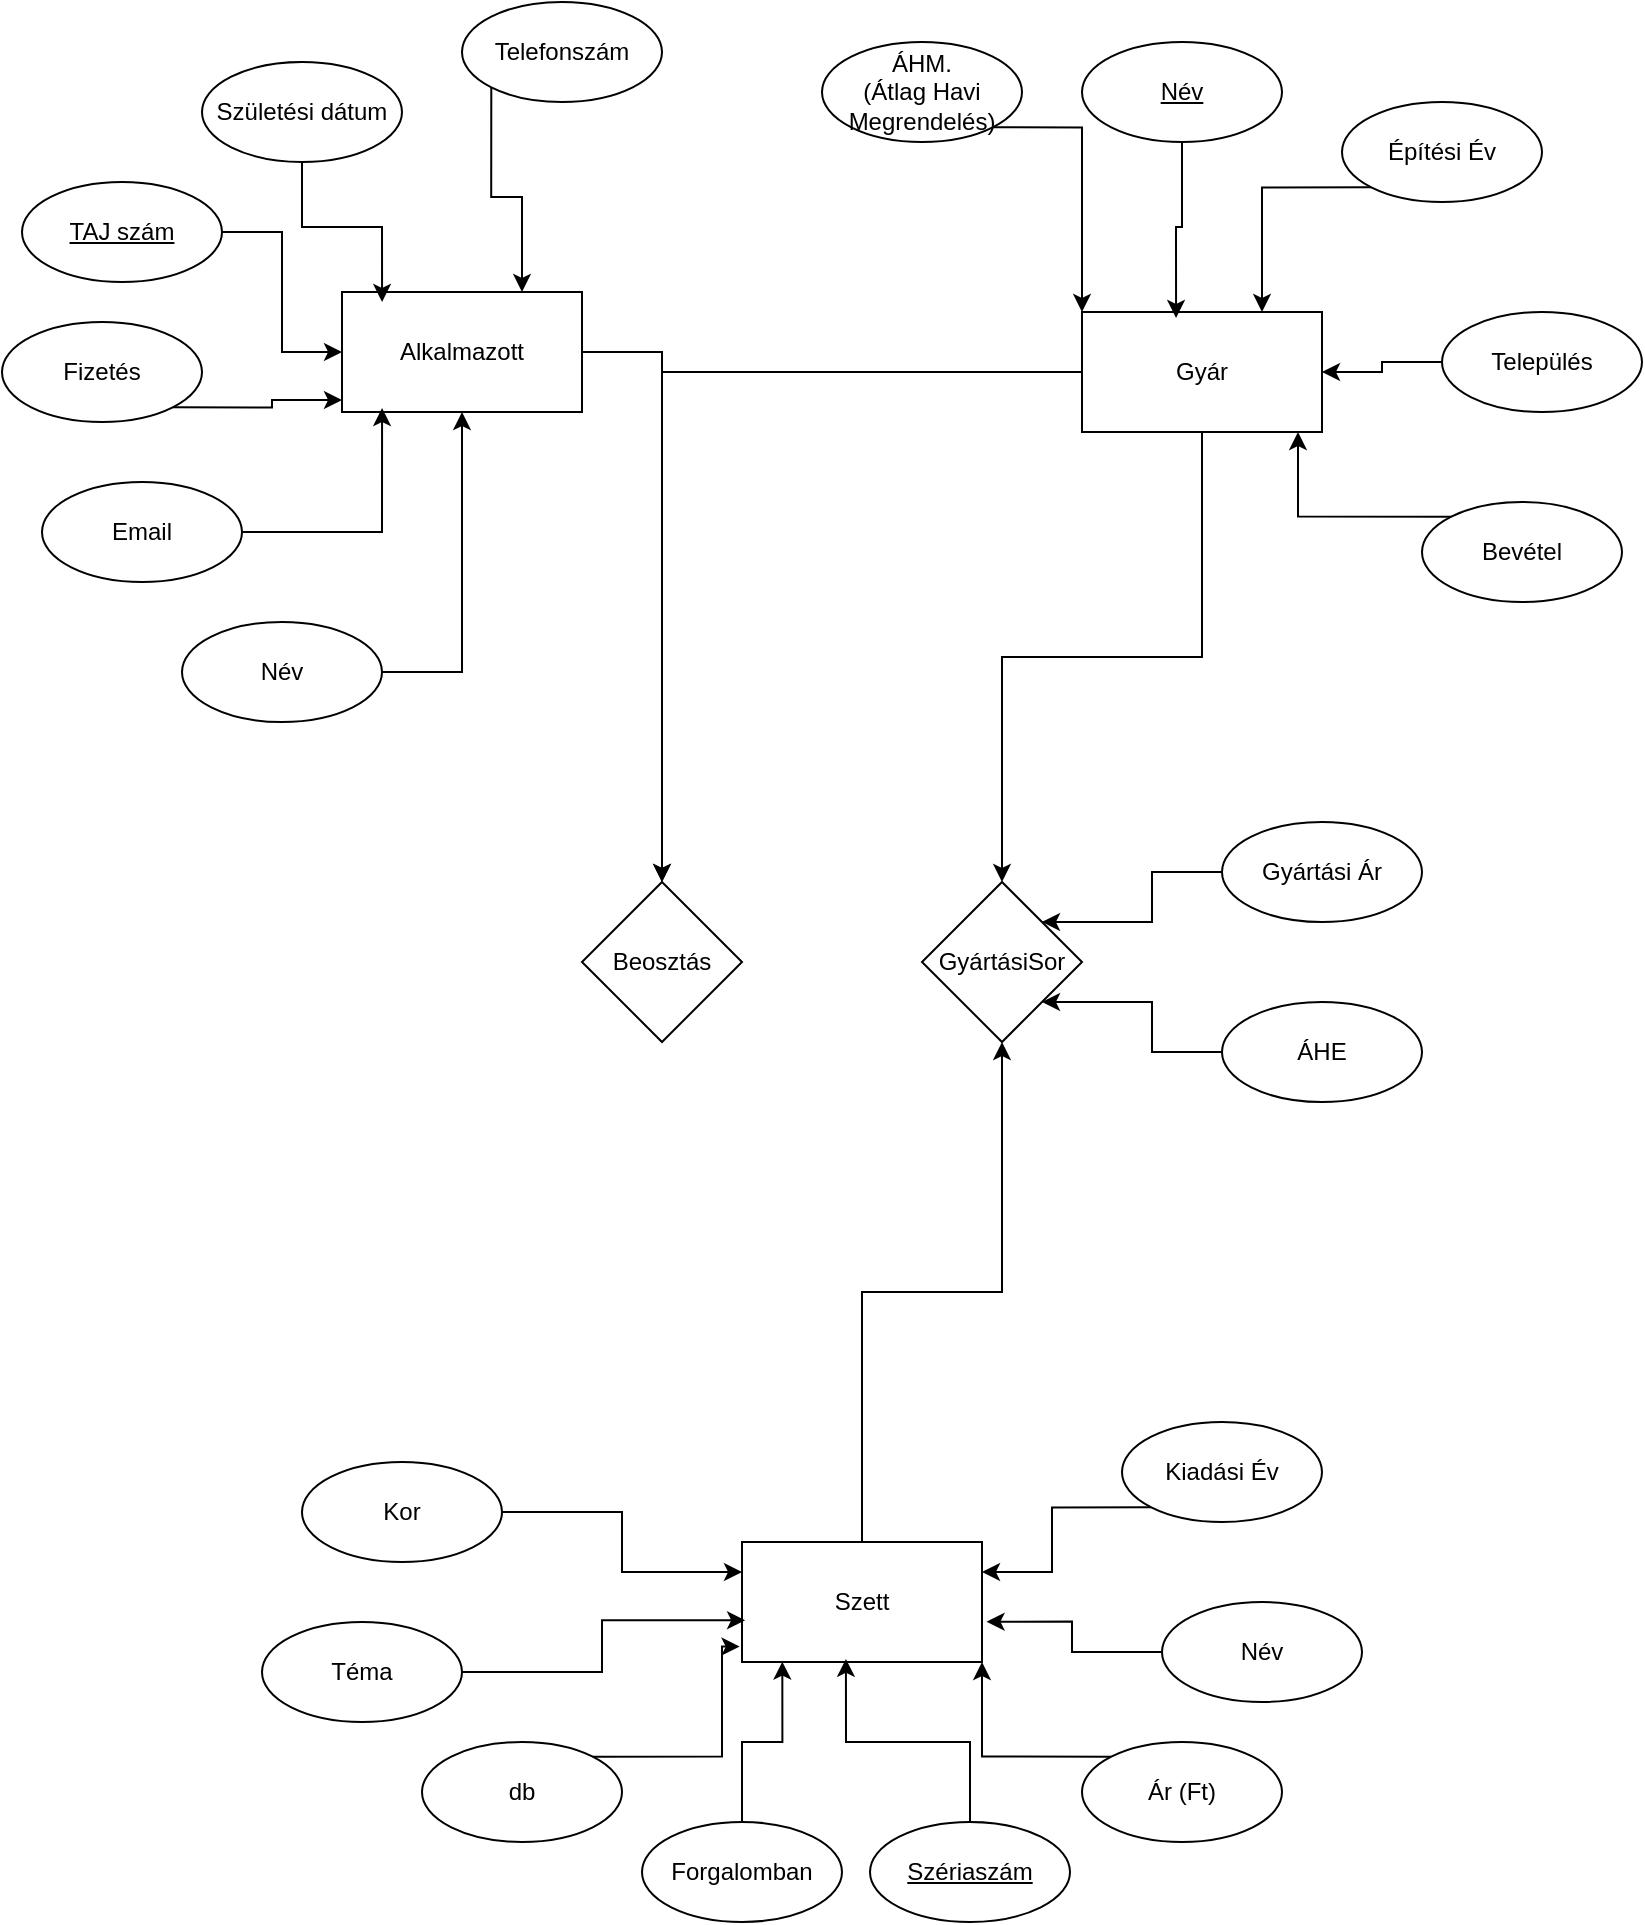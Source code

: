 <mxfile version="23.1.5" type="device">
  <diagram id="C5RBs43oDa-KdzZeNtuy" name="Page-1">
    <mxGraphModel dx="1510" dy="803" grid="1" gridSize="10" guides="1" tooltips="1" connect="1" arrows="1" fold="1" page="1" pageScale="1" pageWidth="827" pageHeight="1169" math="0" shadow="0">
      <root>
        <mxCell id="WIyWlLk6GJQsqaUBKTNV-0" />
        <mxCell id="WIyWlLk6GJQsqaUBKTNV-1" parent="WIyWlLk6GJQsqaUBKTNV-0" />
        <mxCell id="JN-tZdKUEvb5HZ7JXDSX-49" style="edgeStyle=orthogonalEdgeStyle;rounded=0;orthogonalLoop=1;jettySize=auto;html=1;entryX=0.5;entryY=0;entryDx=0;entryDy=0;" parent="WIyWlLk6GJQsqaUBKTNV-1" source="JN-tZdKUEvb5HZ7JXDSX-1" target="JN-tZdKUEvb5HZ7JXDSX-4" edge="1">
          <mxGeometry relative="1" as="geometry">
            <Array as="points">
              <mxPoint x="270" y="185" />
            </Array>
          </mxGeometry>
        </mxCell>
        <mxCell id="JN-tZdKUEvb5HZ7JXDSX-1" value="Alkalmazott" style="rounded=0;whiteSpace=wrap;html=1;" parent="WIyWlLk6GJQsqaUBKTNV-1" vertex="1">
          <mxGeometry x="110" y="155" width="120" height="60" as="geometry" />
        </mxCell>
        <mxCell id="JN-tZdKUEvb5HZ7JXDSX-50" style="edgeStyle=orthogonalEdgeStyle;rounded=0;orthogonalLoop=1;jettySize=auto;html=1;exitX=0;exitY=0.5;exitDx=0;exitDy=0;entryX=0.5;entryY=0;entryDx=0;entryDy=0;" parent="WIyWlLk6GJQsqaUBKTNV-1" source="JN-tZdKUEvb5HZ7JXDSX-2" target="JN-tZdKUEvb5HZ7JXDSX-4" edge="1">
          <mxGeometry relative="1" as="geometry" />
        </mxCell>
        <mxCell id="JN-tZdKUEvb5HZ7JXDSX-58" style="edgeStyle=orthogonalEdgeStyle;rounded=0;orthogonalLoop=1;jettySize=auto;html=1;" parent="WIyWlLk6GJQsqaUBKTNV-1" source="JN-tZdKUEvb5HZ7JXDSX-2" target="JN-tZdKUEvb5HZ7JXDSX-5" edge="1">
          <mxGeometry relative="1" as="geometry" />
        </mxCell>
        <mxCell id="JN-tZdKUEvb5HZ7JXDSX-2" value="Gyár" style="rounded=0;whiteSpace=wrap;html=1;" parent="WIyWlLk6GJQsqaUBKTNV-1" vertex="1">
          <mxGeometry x="480" y="165" width="120" height="60" as="geometry" />
        </mxCell>
        <mxCell id="JN-tZdKUEvb5HZ7JXDSX-59" style="edgeStyle=orthogonalEdgeStyle;rounded=0;orthogonalLoop=1;jettySize=auto;html=1;entryX=0.5;entryY=1;entryDx=0;entryDy=0;" parent="WIyWlLk6GJQsqaUBKTNV-1" source="JN-tZdKUEvb5HZ7JXDSX-3" target="JN-tZdKUEvb5HZ7JXDSX-5" edge="1">
          <mxGeometry relative="1" as="geometry" />
        </mxCell>
        <mxCell id="JN-tZdKUEvb5HZ7JXDSX-3" value="Szett" style="rounded=0;whiteSpace=wrap;html=1;" parent="WIyWlLk6GJQsqaUBKTNV-1" vertex="1">
          <mxGeometry x="310" y="780" width="120" height="60" as="geometry" />
        </mxCell>
        <mxCell id="JN-tZdKUEvb5HZ7JXDSX-4" value="Beosztás" style="rhombus;whiteSpace=wrap;html=1;" parent="WIyWlLk6GJQsqaUBKTNV-1" vertex="1">
          <mxGeometry x="230" y="450" width="80" height="80" as="geometry" />
        </mxCell>
        <mxCell id="JN-tZdKUEvb5HZ7JXDSX-5" value="GyártásiSor" style="rhombus;whiteSpace=wrap;html=1;" parent="WIyWlLk6GJQsqaUBKTNV-1" vertex="1">
          <mxGeometry x="400" y="450" width="80" height="80" as="geometry" />
        </mxCell>
        <mxCell id="JN-tZdKUEvb5HZ7JXDSX-15" style="edgeStyle=orthogonalEdgeStyle;rounded=0;orthogonalLoop=1;jettySize=auto;html=1;exitX=1;exitY=0.5;exitDx=0;exitDy=0;entryX=0;entryY=0.5;entryDx=0;entryDy=0;" parent="WIyWlLk6GJQsqaUBKTNV-1" source="JN-tZdKUEvb5HZ7JXDSX-6" target="JN-tZdKUEvb5HZ7JXDSX-1" edge="1">
          <mxGeometry relative="1" as="geometry" />
        </mxCell>
        <mxCell id="JN-tZdKUEvb5HZ7JXDSX-6" value="&lt;u&gt;TAJ szám&lt;/u&gt;" style="ellipse;whiteSpace=wrap;html=1;" parent="WIyWlLk6GJQsqaUBKTNV-1" vertex="1">
          <mxGeometry x="-50" y="100" width="100" height="50" as="geometry" />
        </mxCell>
        <mxCell id="JN-tZdKUEvb5HZ7JXDSX-18" style="edgeStyle=orthogonalEdgeStyle;rounded=0;orthogonalLoop=1;jettySize=auto;html=1;exitX=1;exitY=0.5;exitDx=0;exitDy=0;entryX=0.5;entryY=1;entryDx=0;entryDy=0;" parent="WIyWlLk6GJQsqaUBKTNV-1" source="JN-tZdKUEvb5HZ7JXDSX-7" target="JN-tZdKUEvb5HZ7JXDSX-1" edge="1">
          <mxGeometry relative="1" as="geometry" />
        </mxCell>
        <mxCell id="JN-tZdKUEvb5HZ7JXDSX-7" value="Név" style="ellipse;whiteSpace=wrap;html=1;aspect=fixed;" parent="WIyWlLk6GJQsqaUBKTNV-1" vertex="1">
          <mxGeometry x="30" y="320" width="100" height="50" as="geometry" />
        </mxCell>
        <mxCell id="JN-tZdKUEvb5HZ7JXDSX-8" value="Születési dátum" style="ellipse;whiteSpace=wrap;html=1;aspect=fixed;" parent="WIyWlLk6GJQsqaUBKTNV-1" vertex="1">
          <mxGeometry x="40" y="40" width="100" height="50" as="geometry" />
        </mxCell>
        <mxCell id="JN-tZdKUEvb5HZ7JXDSX-9" value="Email" style="ellipse;whiteSpace=wrap;html=1;aspect=fixed;" parent="WIyWlLk6GJQsqaUBKTNV-1" vertex="1">
          <mxGeometry x="-40" y="250" width="100" height="50" as="geometry" />
        </mxCell>
        <mxCell id="JN-tZdKUEvb5HZ7JXDSX-13" style="edgeStyle=orthogonalEdgeStyle;rounded=0;orthogonalLoop=1;jettySize=auto;html=1;exitX=0;exitY=1;exitDx=0;exitDy=0;entryX=0.75;entryY=0;entryDx=0;entryDy=0;" parent="WIyWlLk6GJQsqaUBKTNV-1" source="JN-tZdKUEvb5HZ7JXDSX-10" target="JN-tZdKUEvb5HZ7JXDSX-1" edge="1">
          <mxGeometry relative="1" as="geometry" />
        </mxCell>
        <mxCell id="JN-tZdKUEvb5HZ7JXDSX-10" value="Telefonszám" style="ellipse;whiteSpace=wrap;html=1;aspect=fixed;" parent="WIyWlLk6GJQsqaUBKTNV-1" vertex="1">
          <mxGeometry x="170" y="10" width="100" height="50" as="geometry" />
        </mxCell>
        <mxCell id="JN-tZdKUEvb5HZ7JXDSX-11" value="Fizetés" style="ellipse;whiteSpace=wrap;html=1;aspect=fixed;" parent="WIyWlLk6GJQsqaUBKTNV-1" vertex="1">
          <mxGeometry x="-60" y="170" width="100" height="50" as="geometry" />
        </mxCell>
        <mxCell id="JN-tZdKUEvb5HZ7JXDSX-12" style="edgeStyle=orthogonalEdgeStyle;rounded=0;orthogonalLoop=1;jettySize=auto;html=1;exitX=0.5;exitY=1;exitDx=0;exitDy=0;" parent="WIyWlLk6GJQsqaUBKTNV-1" source="JN-tZdKUEvb5HZ7JXDSX-6" target="JN-tZdKUEvb5HZ7JXDSX-6" edge="1">
          <mxGeometry relative="1" as="geometry" />
        </mxCell>
        <mxCell id="JN-tZdKUEvb5HZ7JXDSX-14" style="edgeStyle=orthogonalEdgeStyle;rounded=0;orthogonalLoop=1;jettySize=auto;html=1;exitX=0.5;exitY=1;exitDx=0;exitDy=0;entryX=0.167;entryY=0.083;entryDx=0;entryDy=0;entryPerimeter=0;" parent="WIyWlLk6GJQsqaUBKTNV-1" source="JN-tZdKUEvb5HZ7JXDSX-8" target="JN-tZdKUEvb5HZ7JXDSX-1" edge="1">
          <mxGeometry relative="1" as="geometry" />
        </mxCell>
        <mxCell id="JN-tZdKUEvb5HZ7JXDSX-16" style="edgeStyle=orthogonalEdgeStyle;rounded=0;orthogonalLoop=1;jettySize=auto;html=1;exitX=1;exitY=1;exitDx=0;exitDy=0;entryX=0;entryY=0.9;entryDx=0;entryDy=0;entryPerimeter=0;" parent="WIyWlLk6GJQsqaUBKTNV-1" source="JN-tZdKUEvb5HZ7JXDSX-11" target="JN-tZdKUEvb5HZ7JXDSX-1" edge="1">
          <mxGeometry relative="1" as="geometry" />
        </mxCell>
        <mxCell id="JN-tZdKUEvb5HZ7JXDSX-17" style="edgeStyle=orthogonalEdgeStyle;rounded=0;orthogonalLoop=1;jettySize=auto;html=1;exitX=1;exitY=0.5;exitDx=0;exitDy=0;entryX=0.167;entryY=0.967;entryDx=0;entryDy=0;entryPerimeter=0;" parent="WIyWlLk6GJQsqaUBKTNV-1" source="JN-tZdKUEvb5HZ7JXDSX-9" target="JN-tZdKUEvb5HZ7JXDSX-1" edge="1">
          <mxGeometry relative="1" as="geometry" />
        </mxCell>
        <mxCell id="JN-tZdKUEvb5HZ7JXDSX-19" value="&lt;u&gt;Név&lt;/u&gt;" style="ellipse;whiteSpace=wrap;html=1;" parent="WIyWlLk6GJQsqaUBKTNV-1" vertex="1">
          <mxGeometry x="480" y="30" width="100" height="50" as="geometry" />
        </mxCell>
        <mxCell id="JN-tZdKUEvb5HZ7JXDSX-28" style="edgeStyle=orthogonalEdgeStyle;rounded=0;orthogonalLoop=1;jettySize=auto;html=1;exitX=0;exitY=0.5;exitDx=0;exitDy=0;entryX=1;entryY=0.5;entryDx=0;entryDy=0;" parent="WIyWlLk6GJQsqaUBKTNV-1" source="JN-tZdKUEvb5HZ7JXDSX-20" target="JN-tZdKUEvb5HZ7JXDSX-2" edge="1">
          <mxGeometry relative="1" as="geometry" />
        </mxCell>
        <mxCell id="JN-tZdKUEvb5HZ7JXDSX-20" value="Település" style="ellipse;whiteSpace=wrap;html=1;" parent="WIyWlLk6GJQsqaUBKTNV-1" vertex="1">
          <mxGeometry x="660" y="165" width="100" height="50" as="geometry" />
        </mxCell>
        <mxCell id="JN-tZdKUEvb5HZ7JXDSX-27" style="edgeStyle=orthogonalEdgeStyle;rounded=0;orthogonalLoop=1;jettySize=auto;html=1;exitX=0;exitY=1;exitDx=0;exitDy=0;entryX=0.75;entryY=0;entryDx=0;entryDy=0;" parent="WIyWlLk6GJQsqaUBKTNV-1" source="JN-tZdKUEvb5HZ7JXDSX-21" target="JN-tZdKUEvb5HZ7JXDSX-2" edge="1">
          <mxGeometry relative="1" as="geometry" />
        </mxCell>
        <mxCell id="JN-tZdKUEvb5HZ7JXDSX-21" value="Építési Év" style="ellipse;whiteSpace=wrap;html=1;" parent="WIyWlLk6GJQsqaUBKTNV-1" vertex="1">
          <mxGeometry x="610" y="60" width="100" height="50" as="geometry" />
        </mxCell>
        <mxCell id="JN-tZdKUEvb5HZ7JXDSX-25" style="edgeStyle=orthogonalEdgeStyle;rounded=0;orthogonalLoop=1;jettySize=auto;html=1;exitX=1;exitY=1;exitDx=0;exitDy=0;entryX=0;entryY=0;entryDx=0;entryDy=0;" parent="WIyWlLk6GJQsqaUBKTNV-1" source="JN-tZdKUEvb5HZ7JXDSX-22" target="JN-tZdKUEvb5HZ7JXDSX-2" edge="1">
          <mxGeometry relative="1" as="geometry" />
        </mxCell>
        <mxCell id="JN-tZdKUEvb5HZ7JXDSX-22" value="ÁHM.&lt;br&gt;(Átlag Havi Megrendelés)" style="ellipse;whiteSpace=wrap;html=1;" parent="WIyWlLk6GJQsqaUBKTNV-1" vertex="1">
          <mxGeometry x="350" y="30" width="100" height="50" as="geometry" />
        </mxCell>
        <mxCell id="JN-tZdKUEvb5HZ7JXDSX-23" value="Bevétel" style="ellipse;whiteSpace=wrap;html=1;" parent="WIyWlLk6GJQsqaUBKTNV-1" vertex="1">
          <mxGeometry x="650" y="260" width="100" height="50" as="geometry" />
        </mxCell>
        <mxCell id="JN-tZdKUEvb5HZ7JXDSX-26" style="edgeStyle=orthogonalEdgeStyle;rounded=0;orthogonalLoop=1;jettySize=auto;html=1;exitX=0.5;exitY=1;exitDx=0;exitDy=0;entryX=0.392;entryY=0.05;entryDx=0;entryDy=0;entryPerimeter=0;" parent="WIyWlLk6GJQsqaUBKTNV-1" source="JN-tZdKUEvb5HZ7JXDSX-19" target="JN-tZdKUEvb5HZ7JXDSX-2" edge="1">
          <mxGeometry relative="1" as="geometry" />
        </mxCell>
        <mxCell id="JN-tZdKUEvb5HZ7JXDSX-29" style="edgeStyle=orthogonalEdgeStyle;rounded=0;orthogonalLoop=1;jettySize=auto;html=1;exitX=0;exitY=0;exitDx=0;exitDy=0;entryX=0.9;entryY=1;entryDx=0;entryDy=0;entryPerimeter=0;" parent="WIyWlLk6GJQsqaUBKTNV-1" source="JN-tZdKUEvb5HZ7JXDSX-23" target="JN-tZdKUEvb5HZ7JXDSX-2" edge="1">
          <mxGeometry relative="1" as="geometry" />
        </mxCell>
        <mxCell id="JN-tZdKUEvb5HZ7JXDSX-30" value="&lt;u&gt;Szériaszám&lt;/u&gt;" style="ellipse;whiteSpace=wrap;html=1;" parent="WIyWlLk6GJQsqaUBKTNV-1" vertex="1">
          <mxGeometry x="374" y="920" width="100" height="50" as="geometry" />
        </mxCell>
        <mxCell id="JN-tZdKUEvb5HZ7JXDSX-31" value="Név" style="ellipse;whiteSpace=wrap;html=1;" parent="WIyWlLk6GJQsqaUBKTNV-1" vertex="1">
          <mxGeometry x="520" y="810" width="100" height="50" as="geometry" />
        </mxCell>
        <mxCell id="JN-tZdKUEvb5HZ7JXDSX-42" style="edgeStyle=orthogonalEdgeStyle;rounded=0;orthogonalLoop=1;jettySize=auto;html=1;exitX=0;exitY=1;exitDx=0;exitDy=0;entryX=1;entryY=0.25;entryDx=0;entryDy=0;" parent="WIyWlLk6GJQsqaUBKTNV-1" source="JN-tZdKUEvb5HZ7JXDSX-32" target="JN-tZdKUEvb5HZ7JXDSX-3" edge="1">
          <mxGeometry relative="1" as="geometry" />
        </mxCell>
        <mxCell id="JN-tZdKUEvb5HZ7JXDSX-32" value="Kiadási Év" style="ellipse;whiteSpace=wrap;html=1;" parent="WIyWlLk6GJQsqaUBKTNV-1" vertex="1">
          <mxGeometry x="500" y="720" width="100" height="50" as="geometry" />
        </mxCell>
        <mxCell id="JN-tZdKUEvb5HZ7JXDSX-40" style="edgeStyle=orthogonalEdgeStyle;rounded=0;orthogonalLoop=1;jettySize=auto;html=1;exitX=0;exitY=0;exitDx=0;exitDy=0;entryX=1;entryY=1;entryDx=0;entryDy=0;" parent="WIyWlLk6GJQsqaUBKTNV-1" source="JN-tZdKUEvb5HZ7JXDSX-33" target="JN-tZdKUEvb5HZ7JXDSX-3" edge="1">
          <mxGeometry relative="1" as="geometry" />
        </mxCell>
        <mxCell id="JN-tZdKUEvb5HZ7JXDSX-33" value="Ár (Ft)" style="ellipse;whiteSpace=wrap;html=1;" parent="WIyWlLk6GJQsqaUBKTNV-1" vertex="1">
          <mxGeometry x="480" y="880" width="100" height="50" as="geometry" />
        </mxCell>
        <mxCell id="JN-tZdKUEvb5HZ7JXDSX-34" value="Téma" style="ellipse;whiteSpace=wrap;html=1;" parent="WIyWlLk6GJQsqaUBKTNV-1" vertex="1">
          <mxGeometry x="70" y="820" width="100" height="50" as="geometry" />
        </mxCell>
        <mxCell id="JN-tZdKUEvb5HZ7JXDSX-35" value="db" style="ellipse;whiteSpace=wrap;html=1;" parent="WIyWlLk6GJQsqaUBKTNV-1" vertex="1">
          <mxGeometry x="150" y="880" width="100" height="50" as="geometry" />
        </mxCell>
        <mxCell id="JN-tZdKUEvb5HZ7JXDSX-45" style="edgeStyle=orthogonalEdgeStyle;rounded=0;orthogonalLoop=1;jettySize=auto;html=1;entryX=0;entryY=0.25;entryDx=0;entryDy=0;" parent="WIyWlLk6GJQsqaUBKTNV-1" source="JN-tZdKUEvb5HZ7JXDSX-36" target="JN-tZdKUEvb5HZ7JXDSX-3" edge="1">
          <mxGeometry relative="1" as="geometry" />
        </mxCell>
        <mxCell id="JN-tZdKUEvb5HZ7JXDSX-36" value="Kor" style="ellipse;whiteSpace=wrap;html=1;" parent="WIyWlLk6GJQsqaUBKTNV-1" vertex="1">
          <mxGeometry x="90" y="740" width="100" height="50" as="geometry" />
        </mxCell>
        <mxCell id="JN-tZdKUEvb5HZ7JXDSX-37" value="Forgalomban" style="ellipse;whiteSpace=wrap;html=1;" parent="WIyWlLk6GJQsqaUBKTNV-1" vertex="1">
          <mxGeometry x="260" y="920" width="100" height="50" as="geometry" />
        </mxCell>
        <mxCell id="JN-tZdKUEvb5HZ7JXDSX-38" style="edgeStyle=orthogonalEdgeStyle;rounded=0;orthogonalLoop=1;jettySize=auto;html=1;exitX=0.5;exitY=0;exitDx=0;exitDy=0;entryX=0.168;entryY=0.997;entryDx=0;entryDy=0;entryPerimeter=0;" parent="WIyWlLk6GJQsqaUBKTNV-1" source="JN-tZdKUEvb5HZ7JXDSX-37" target="JN-tZdKUEvb5HZ7JXDSX-3" edge="1">
          <mxGeometry relative="1" as="geometry" />
        </mxCell>
        <mxCell id="JN-tZdKUEvb5HZ7JXDSX-39" style="edgeStyle=orthogonalEdgeStyle;rounded=0;orthogonalLoop=1;jettySize=auto;html=1;exitX=0.5;exitY=0;exitDx=0;exitDy=0;entryX=0.433;entryY=0.974;entryDx=0;entryDy=0;entryPerimeter=0;" parent="WIyWlLk6GJQsqaUBKTNV-1" source="JN-tZdKUEvb5HZ7JXDSX-30" target="JN-tZdKUEvb5HZ7JXDSX-3" edge="1">
          <mxGeometry relative="1" as="geometry" />
        </mxCell>
        <mxCell id="JN-tZdKUEvb5HZ7JXDSX-41" style="edgeStyle=orthogonalEdgeStyle;rounded=0;orthogonalLoop=1;jettySize=auto;html=1;exitX=0;exitY=0.5;exitDx=0;exitDy=0;entryX=1.019;entryY=0.664;entryDx=0;entryDy=0;entryPerimeter=0;" parent="WIyWlLk6GJQsqaUBKTNV-1" source="JN-tZdKUEvb5HZ7JXDSX-31" target="JN-tZdKUEvb5HZ7JXDSX-3" edge="1">
          <mxGeometry relative="1" as="geometry" />
        </mxCell>
        <mxCell id="JN-tZdKUEvb5HZ7JXDSX-43" style="edgeStyle=orthogonalEdgeStyle;rounded=0;orthogonalLoop=1;jettySize=auto;html=1;exitX=1;exitY=0;exitDx=0;exitDy=0;entryX=-0.01;entryY=0.871;entryDx=0;entryDy=0;entryPerimeter=0;" parent="WIyWlLk6GJQsqaUBKTNV-1" source="JN-tZdKUEvb5HZ7JXDSX-35" target="JN-tZdKUEvb5HZ7JXDSX-3" edge="1">
          <mxGeometry relative="1" as="geometry">
            <Array as="points">
              <mxPoint x="300" y="887" />
              <mxPoint x="300" y="832" />
            </Array>
          </mxGeometry>
        </mxCell>
        <mxCell id="JN-tZdKUEvb5HZ7JXDSX-44" style="edgeStyle=orthogonalEdgeStyle;rounded=0;orthogonalLoop=1;jettySize=auto;html=1;exitX=1;exitY=0.5;exitDx=0;exitDy=0;entryX=0.013;entryY=0.652;entryDx=0;entryDy=0;entryPerimeter=0;" parent="WIyWlLk6GJQsqaUBKTNV-1" source="JN-tZdKUEvb5HZ7JXDSX-34" target="JN-tZdKUEvb5HZ7JXDSX-3" edge="1">
          <mxGeometry relative="1" as="geometry" />
        </mxCell>
        <mxCell id="JN-tZdKUEvb5HZ7JXDSX-57" style="edgeStyle=orthogonalEdgeStyle;rounded=0;orthogonalLoop=1;jettySize=auto;html=1;entryX=1;entryY=1;entryDx=0;entryDy=0;" parent="WIyWlLk6GJQsqaUBKTNV-1" source="JN-tZdKUEvb5HZ7JXDSX-54" target="JN-tZdKUEvb5HZ7JXDSX-5" edge="1">
          <mxGeometry relative="1" as="geometry" />
        </mxCell>
        <mxCell id="JN-tZdKUEvb5HZ7JXDSX-54" value="ÁHE" style="ellipse;whiteSpace=wrap;html=1;" parent="WIyWlLk6GJQsqaUBKTNV-1" vertex="1">
          <mxGeometry x="550" y="510" width="100" height="50" as="geometry" />
        </mxCell>
        <mxCell id="JN-tZdKUEvb5HZ7JXDSX-56" style="edgeStyle=orthogonalEdgeStyle;rounded=0;orthogonalLoop=1;jettySize=auto;html=1;entryX=1;entryY=0;entryDx=0;entryDy=0;" parent="WIyWlLk6GJQsqaUBKTNV-1" source="JN-tZdKUEvb5HZ7JXDSX-55" target="JN-tZdKUEvb5HZ7JXDSX-5" edge="1">
          <mxGeometry relative="1" as="geometry" />
        </mxCell>
        <mxCell id="JN-tZdKUEvb5HZ7JXDSX-55" value="Gyártási Ár" style="ellipse;whiteSpace=wrap;html=1;" parent="WIyWlLk6GJQsqaUBKTNV-1" vertex="1">
          <mxGeometry x="550" y="420" width="100" height="50" as="geometry" />
        </mxCell>
      </root>
    </mxGraphModel>
  </diagram>
</mxfile>
